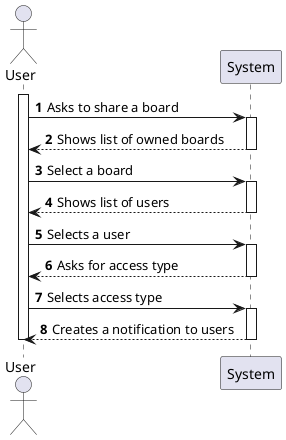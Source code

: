 @startuml
autonumber

autoactivate on

actor User
activate User

User -> System: Asks to share a board
System --> User: Shows list of owned boards
User -> System: Select a board
System --> User: Shows list of users
User -> System: Selects a user
System --> User: Asks for access type
User -> System: Selects access type
System --> User: Creates a notification to users

deactivate User

@enduml